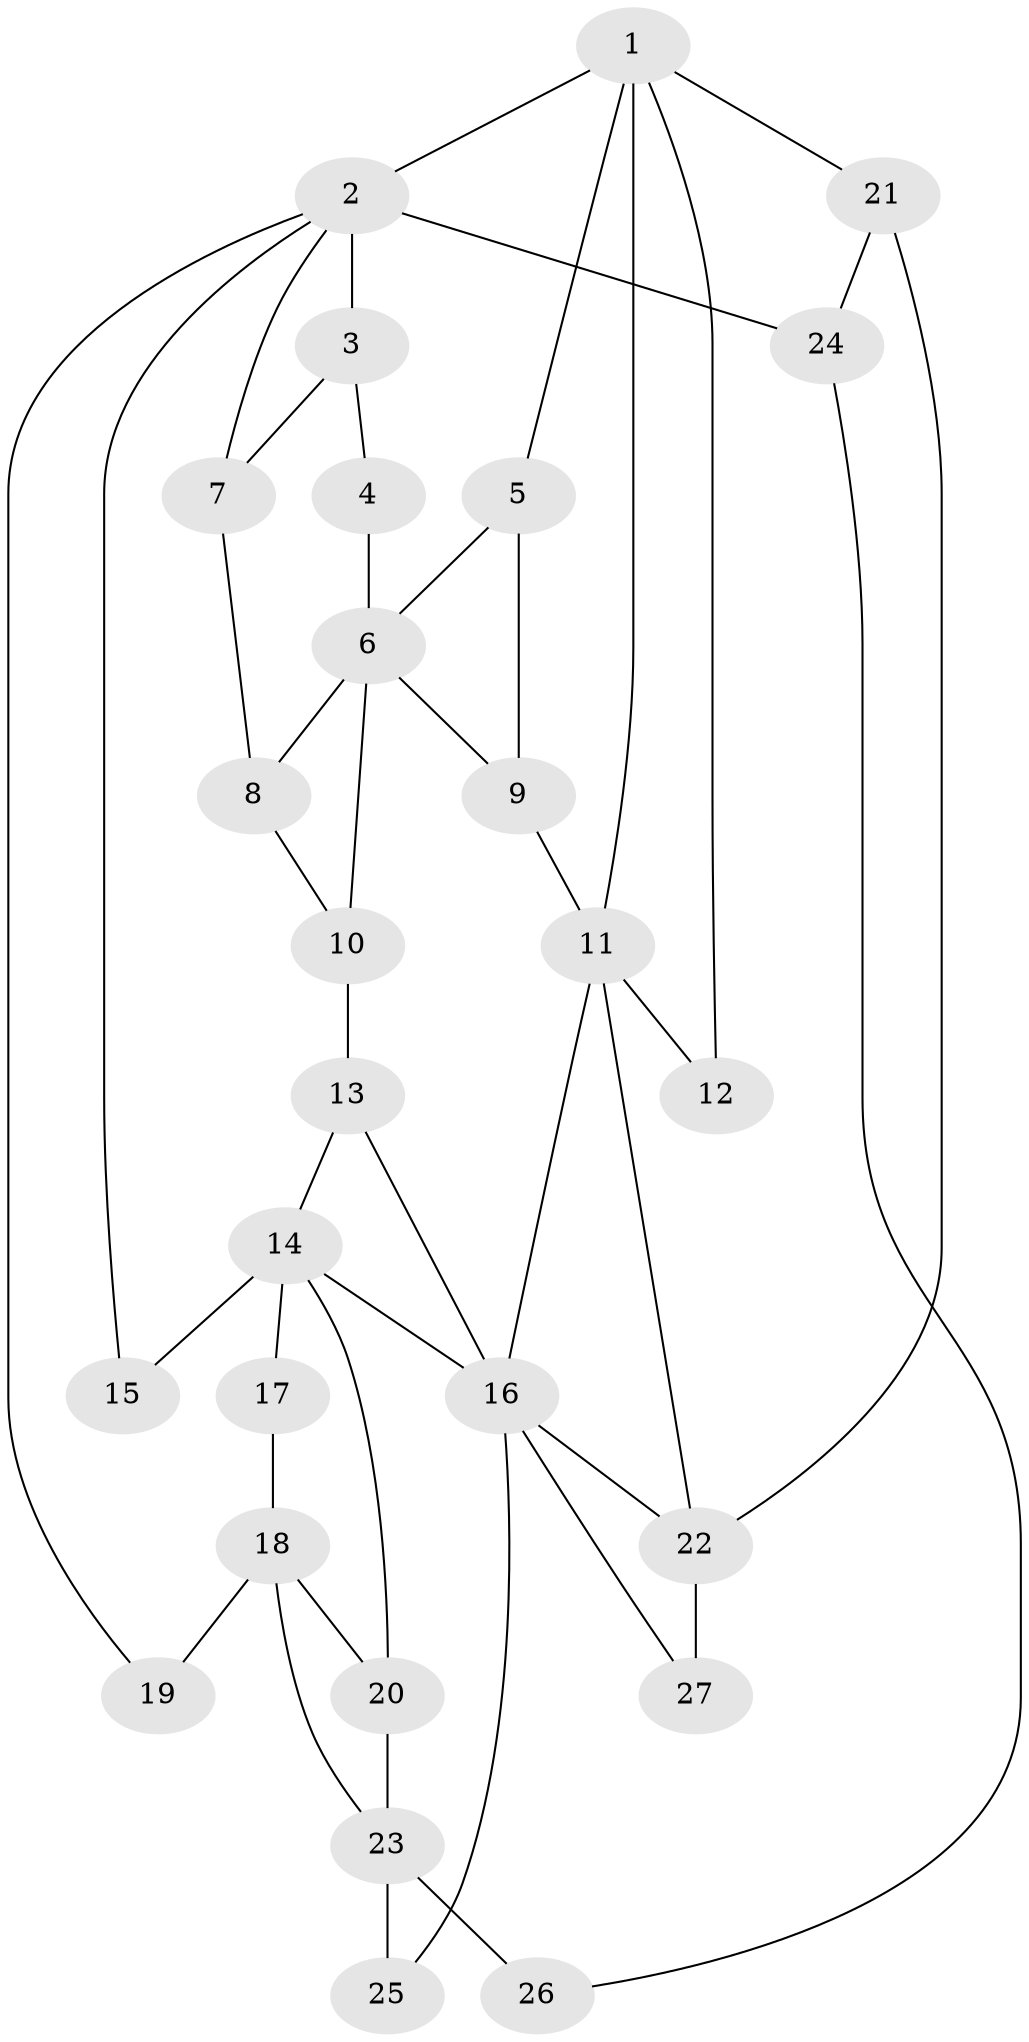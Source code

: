 // original degree distribution, {3: 0.037037037037037035, 5: 0.5185185185185185, 4: 0.24074074074074073, 6: 0.2037037037037037}
// Generated by graph-tools (version 1.1) at 2025/38/03/09/25 02:38:21]
// undirected, 27 vertices, 45 edges
graph export_dot {
graph [start="1"]
  node [color=gray90,style=filled];
  1;
  2;
  3;
  4;
  5;
  6;
  7;
  8;
  9;
  10;
  11;
  12;
  13;
  14;
  15;
  16;
  17;
  18;
  19;
  20;
  21;
  22;
  23;
  24;
  25;
  26;
  27;
  1 -- 2 [weight=1.0];
  1 -- 5 [weight=1.0];
  1 -- 11 [weight=1.0];
  1 -- 12 [weight=1.0];
  1 -- 21 [weight=1.0];
  2 -- 3 [weight=1.0];
  2 -- 7 [weight=1.0];
  2 -- 15 [weight=1.0];
  2 -- 19 [weight=1.0];
  2 -- 24 [weight=2.0];
  3 -- 4 [weight=1.0];
  3 -- 7 [weight=1.0];
  4 -- 6 [weight=2.0];
  5 -- 6 [weight=1.0];
  5 -- 9 [weight=1.0];
  6 -- 8 [weight=1.0];
  6 -- 9 [weight=1.0];
  6 -- 10 [weight=1.0];
  7 -- 8 [weight=1.0];
  8 -- 10 [weight=1.0];
  9 -- 11 [weight=1.0];
  10 -- 13 [weight=1.0];
  11 -- 12 [weight=2.0];
  11 -- 16 [weight=1.0];
  11 -- 22 [weight=1.0];
  13 -- 14 [weight=1.0];
  13 -- 16 [weight=1.0];
  14 -- 15 [weight=2.0];
  14 -- 16 [weight=1.0];
  14 -- 17 [weight=1.0];
  14 -- 20 [weight=1.0];
  16 -- 22 [weight=1.0];
  16 -- 25 [weight=1.0];
  16 -- 27 [weight=1.0];
  17 -- 18 [weight=2.0];
  18 -- 19 [weight=2.0];
  18 -- 20 [weight=1.0];
  18 -- 23 [weight=1.0];
  20 -- 23 [weight=1.0];
  21 -- 22 [weight=2.0];
  21 -- 24 [weight=1.0];
  22 -- 27 [weight=2.0];
  23 -- 25 [weight=2.0];
  23 -- 26 [weight=2.0];
  24 -- 26 [weight=1.0];
}
